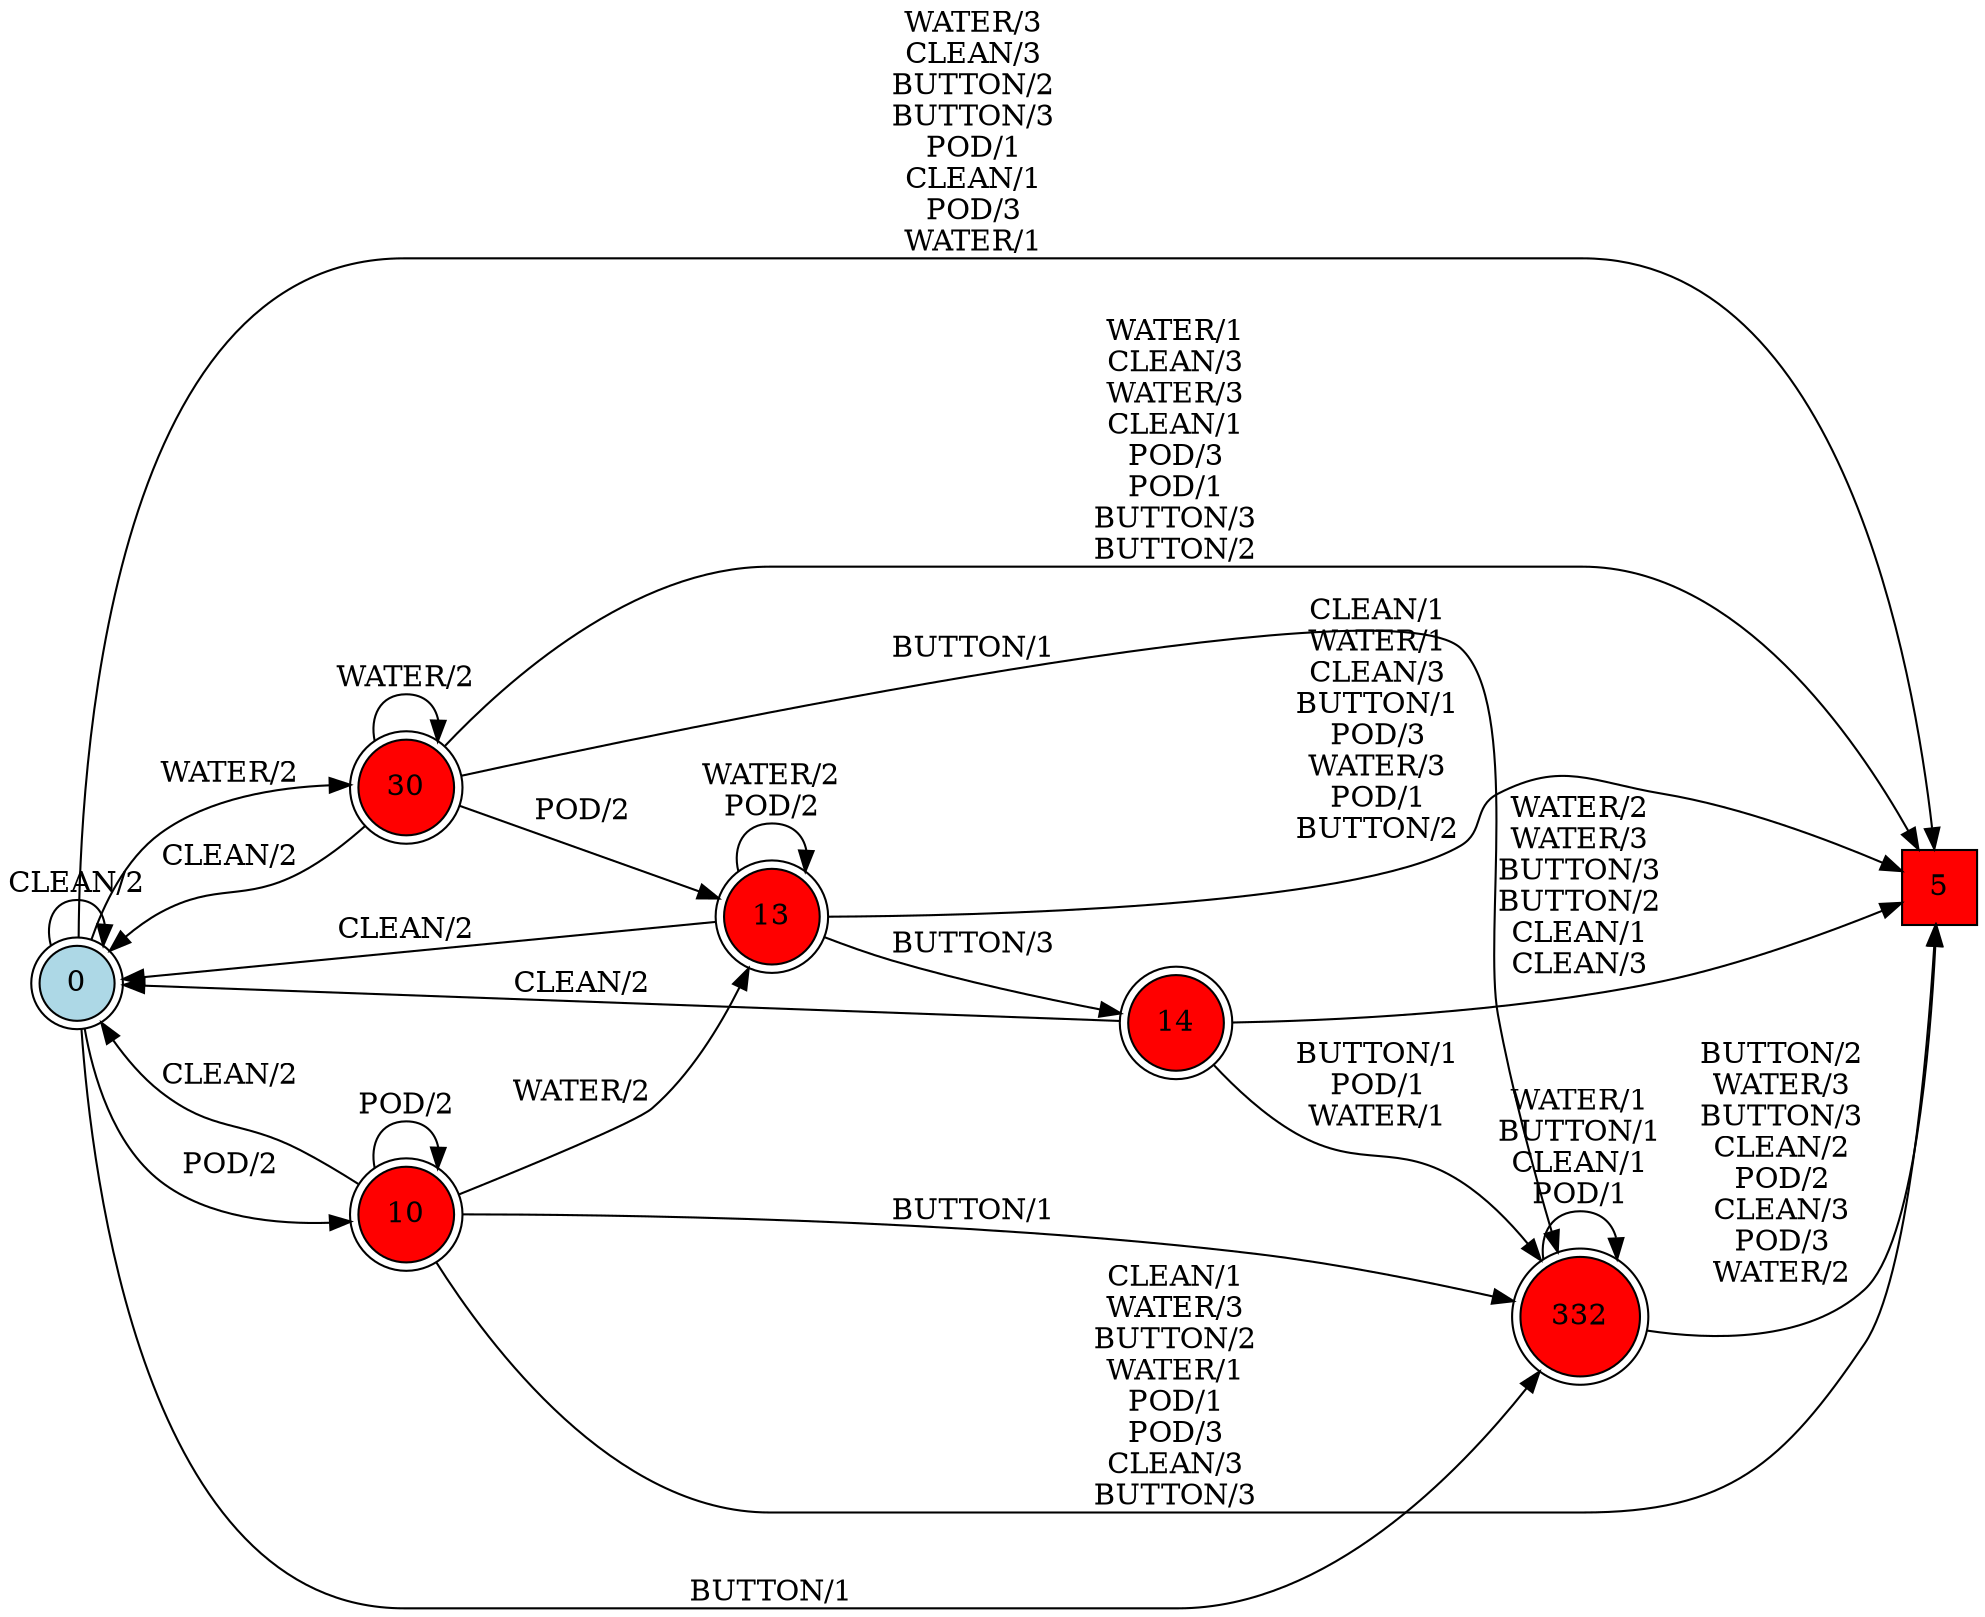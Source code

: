digraph G {
  rankdir=LR;
  node [shape=circle, style=filled, fillcolor=white];
  "0" [isInitial=True, fillcolor=lightblue, shape=doublecircle];
  "5" [fillcolor=red, shape=square];
  "10" [fillcolor=red, shape=doublecircle];
  "13" [fillcolor=red, shape=doublecircle];
  "14" [fillcolor=red, shape=doublecircle];
  "30" [fillcolor=red, shape=doublecircle];
  "332" [fillcolor=red, shape=doublecircle];
  "0" -> "10" [label="POD/2"];
  "0" -> "30" [label="WATER/2"];
  "0" -> "5" [label="WATER/3\nCLEAN/3\nBUTTON/2\nBUTTON/3\nPOD/1\nCLEAN/1\nPOD/3\nWATER/1"];
  "0" -> "0" [label="CLEAN/2"];
  "0" -> "332" [label="BUTTON/1"];
  "10" -> "13" [label="WATER/2"];
  "10" -> "5" [label="CLEAN/1\nWATER/3\nBUTTON/2\nWATER/1\nPOD/1\nPOD/3\nCLEAN/3\nBUTTON/3"];
  "10" -> "10" [label="POD/2"];
  "10" -> "0" [label="CLEAN/2"];
  "10" -> "332" [label="BUTTON/1"];
  "13" -> "14" [label="BUTTON/3"];
  "13" -> "5" [label="CLEAN/1\nWATER/1\nCLEAN/3\nBUTTON/1\nPOD/3\nWATER/3\nPOD/1\nBUTTON/2"];
  "13" -> "0" [label="CLEAN/2"];
  "13" -> "13" [label="WATER/2\nPOD/2"];
  "14" -> "5" [label="WATER/2\nWATER/3\nBUTTON/3\nBUTTON/2\nCLEAN/1\nCLEAN/3"];
  "14" -> "332" [label="BUTTON/1\nPOD/1\nWATER/1"];
  "14" -> "0" [label="CLEAN/2"];
  "30" -> "5" [label="WATER/1\nCLEAN/3\nWATER/3\nCLEAN/1\nPOD/3\nPOD/1\nBUTTON/3\nBUTTON/2"];
  "30" -> "30" [label="WATER/2"];
  "30" -> "0" [label="CLEAN/2"];
  "30" -> "13" [label="POD/2"];
  "30" -> "332" [label="BUTTON/1"];
  "332" -> "5" [label="BUTTON/2\nWATER/3\nBUTTON/3\nCLEAN/2\nPOD/2\nCLEAN/3\nPOD/3\nWATER/2"];
  "332" -> "332" [label="WATER/1\nBUTTON/1\nCLEAN/1\nPOD/1"];
}